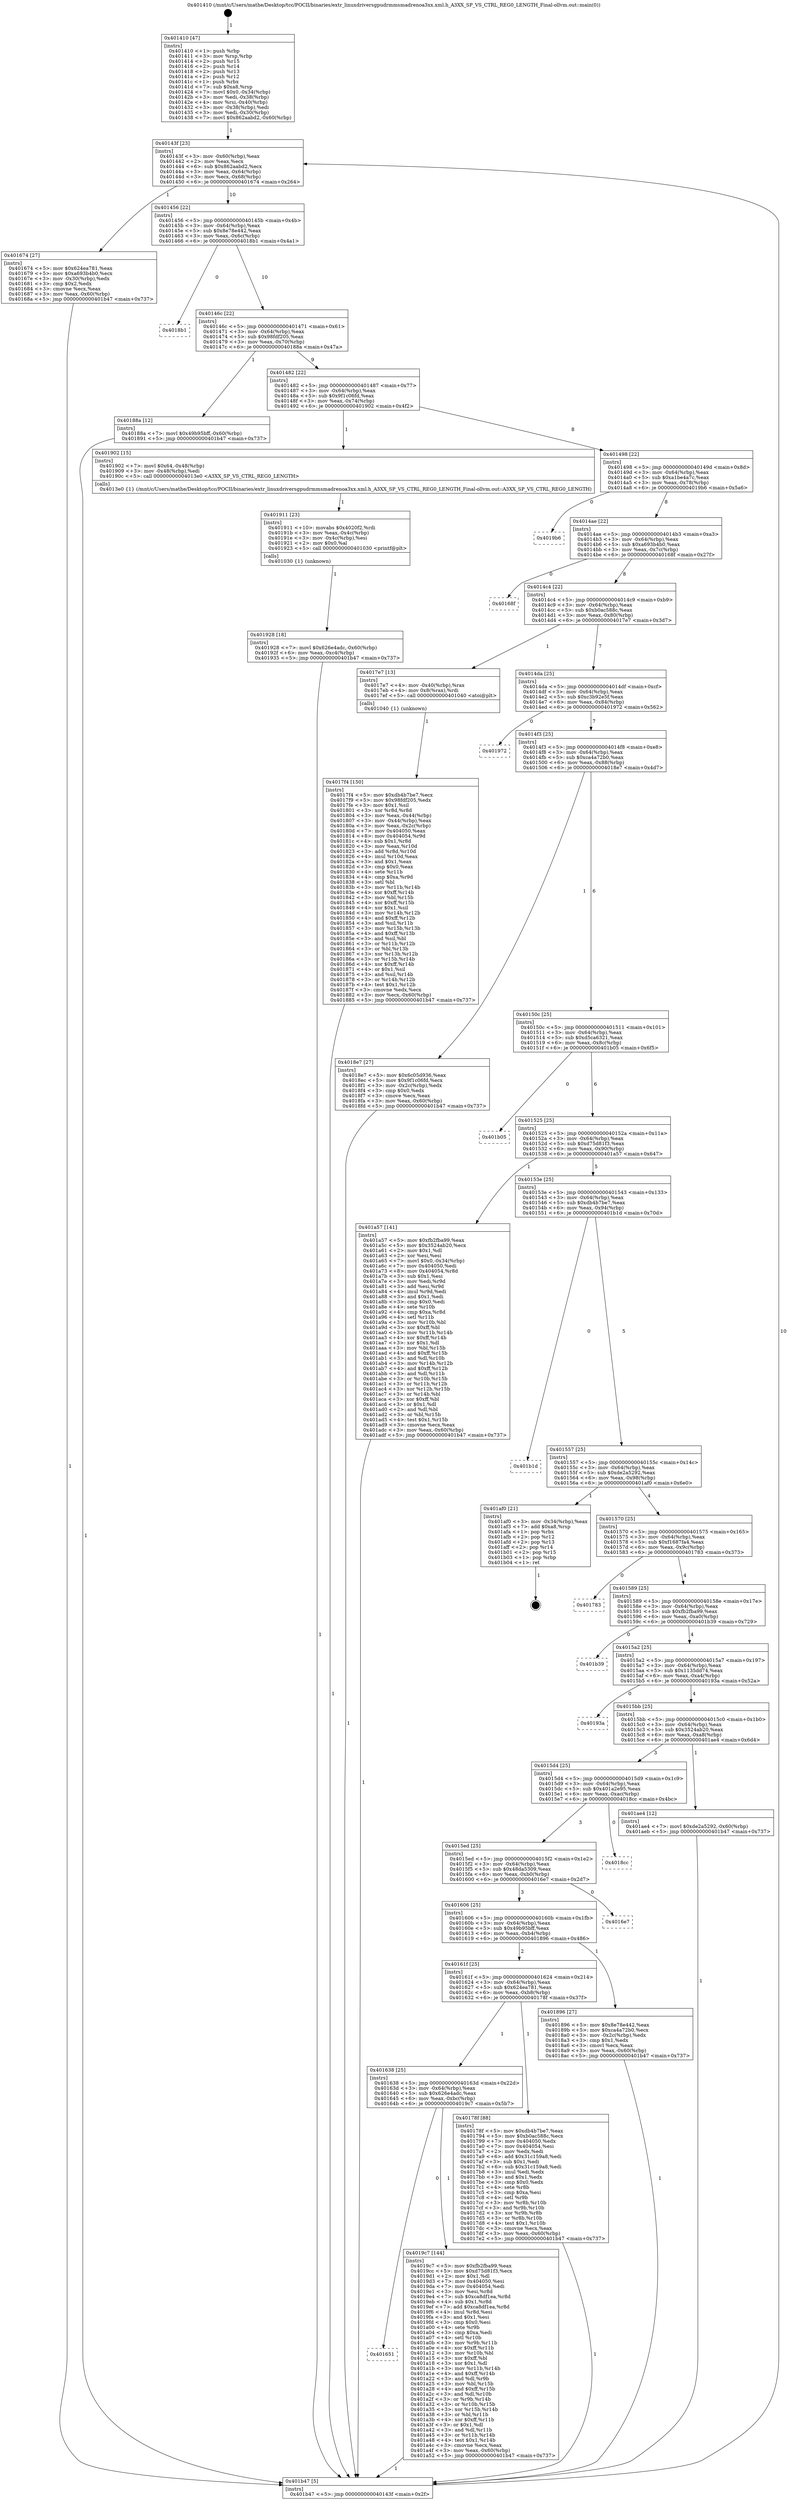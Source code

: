 digraph "0x401410" {
  label = "0x401410 (/mnt/c/Users/mathe/Desktop/tcc/POCII/binaries/extr_linuxdriversgpudrmmsmadrenoa3xx.xml.h_A3XX_SP_VS_CTRL_REG0_LENGTH_Final-ollvm.out::main(0))"
  labelloc = "t"
  node[shape=record]

  Entry [label="",width=0.3,height=0.3,shape=circle,fillcolor=black,style=filled]
  "0x40143f" [label="{
     0x40143f [23]\l
     | [instrs]\l
     &nbsp;&nbsp;0x40143f \<+3\>: mov -0x60(%rbp),%eax\l
     &nbsp;&nbsp;0x401442 \<+2\>: mov %eax,%ecx\l
     &nbsp;&nbsp;0x401444 \<+6\>: sub $0x862aabd2,%ecx\l
     &nbsp;&nbsp;0x40144a \<+3\>: mov %eax,-0x64(%rbp)\l
     &nbsp;&nbsp;0x40144d \<+3\>: mov %ecx,-0x68(%rbp)\l
     &nbsp;&nbsp;0x401450 \<+6\>: je 0000000000401674 \<main+0x264\>\l
  }"]
  "0x401674" [label="{
     0x401674 [27]\l
     | [instrs]\l
     &nbsp;&nbsp;0x401674 \<+5\>: mov $0x624ea781,%eax\l
     &nbsp;&nbsp;0x401679 \<+5\>: mov $0xa693b4b0,%ecx\l
     &nbsp;&nbsp;0x40167e \<+3\>: mov -0x30(%rbp),%edx\l
     &nbsp;&nbsp;0x401681 \<+3\>: cmp $0x2,%edx\l
     &nbsp;&nbsp;0x401684 \<+3\>: cmovne %ecx,%eax\l
     &nbsp;&nbsp;0x401687 \<+3\>: mov %eax,-0x60(%rbp)\l
     &nbsp;&nbsp;0x40168a \<+5\>: jmp 0000000000401b47 \<main+0x737\>\l
  }"]
  "0x401456" [label="{
     0x401456 [22]\l
     | [instrs]\l
     &nbsp;&nbsp;0x401456 \<+5\>: jmp 000000000040145b \<main+0x4b\>\l
     &nbsp;&nbsp;0x40145b \<+3\>: mov -0x64(%rbp),%eax\l
     &nbsp;&nbsp;0x40145e \<+5\>: sub $0x8e78e442,%eax\l
     &nbsp;&nbsp;0x401463 \<+3\>: mov %eax,-0x6c(%rbp)\l
     &nbsp;&nbsp;0x401466 \<+6\>: je 00000000004018b1 \<main+0x4a1\>\l
  }"]
  "0x401b47" [label="{
     0x401b47 [5]\l
     | [instrs]\l
     &nbsp;&nbsp;0x401b47 \<+5\>: jmp 000000000040143f \<main+0x2f\>\l
  }"]
  "0x401410" [label="{
     0x401410 [47]\l
     | [instrs]\l
     &nbsp;&nbsp;0x401410 \<+1\>: push %rbp\l
     &nbsp;&nbsp;0x401411 \<+3\>: mov %rsp,%rbp\l
     &nbsp;&nbsp;0x401414 \<+2\>: push %r15\l
     &nbsp;&nbsp;0x401416 \<+2\>: push %r14\l
     &nbsp;&nbsp;0x401418 \<+2\>: push %r13\l
     &nbsp;&nbsp;0x40141a \<+2\>: push %r12\l
     &nbsp;&nbsp;0x40141c \<+1\>: push %rbx\l
     &nbsp;&nbsp;0x40141d \<+7\>: sub $0xa8,%rsp\l
     &nbsp;&nbsp;0x401424 \<+7\>: movl $0x0,-0x34(%rbp)\l
     &nbsp;&nbsp;0x40142b \<+3\>: mov %edi,-0x38(%rbp)\l
     &nbsp;&nbsp;0x40142e \<+4\>: mov %rsi,-0x40(%rbp)\l
     &nbsp;&nbsp;0x401432 \<+3\>: mov -0x38(%rbp),%edi\l
     &nbsp;&nbsp;0x401435 \<+3\>: mov %edi,-0x30(%rbp)\l
     &nbsp;&nbsp;0x401438 \<+7\>: movl $0x862aabd2,-0x60(%rbp)\l
  }"]
  Exit [label="",width=0.3,height=0.3,shape=circle,fillcolor=black,style=filled,peripheries=2]
  "0x4018b1" [label="{
     0x4018b1\l
  }", style=dashed]
  "0x40146c" [label="{
     0x40146c [22]\l
     | [instrs]\l
     &nbsp;&nbsp;0x40146c \<+5\>: jmp 0000000000401471 \<main+0x61\>\l
     &nbsp;&nbsp;0x401471 \<+3\>: mov -0x64(%rbp),%eax\l
     &nbsp;&nbsp;0x401474 \<+5\>: sub $0x98fdf205,%eax\l
     &nbsp;&nbsp;0x401479 \<+3\>: mov %eax,-0x70(%rbp)\l
     &nbsp;&nbsp;0x40147c \<+6\>: je 000000000040188a \<main+0x47a\>\l
  }"]
  "0x401651" [label="{
     0x401651\l
  }", style=dashed]
  "0x40188a" [label="{
     0x40188a [12]\l
     | [instrs]\l
     &nbsp;&nbsp;0x40188a \<+7\>: movl $0x49b95bff,-0x60(%rbp)\l
     &nbsp;&nbsp;0x401891 \<+5\>: jmp 0000000000401b47 \<main+0x737\>\l
  }"]
  "0x401482" [label="{
     0x401482 [22]\l
     | [instrs]\l
     &nbsp;&nbsp;0x401482 \<+5\>: jmp 0000000000401487 \<main+0x77\>\l
     &nbsp;&nbsp;0x401487 \<+3\>: mov -0x64(%rbp),%eax\l
     &nbsp;&nbsp;0x40148a \<+5\>: sub $0x9f1c06fd,%eax\l
     &nbsp;&nbsp;0x40148f \<+3\>: mov %eax,-0x74(%rbp)\l
     &nbsp;&nbsp;0x401492 \<+6\>: je 0000000000401902 \<main+0x4f2\>\l
  }"]
  "0x4019c7" [label="{
     0x4019c7 [144]\l
     | [instrs]\l
     &nbsp;&nbsp;0x4019c7 \<+5\>: mov $0xfb2fba99,%eax\l
     &nbsp;&nbsp;0x4019cc \<+5\>: mov $0xd75d81f3,%ecx\l
     &nbsp;&nbsp;0x4019d1 \<+2\>: mov $0x1,%dl\l
     &nbsp;&nbsp;0x4019d3 \<+7\>: mov 0x404050,%esi\l
     &nbsp;&nbsp;0x4019da \<+7\>: mov 0x404054,%edi\l
     &nbsp;&nbsp;0x4019e1 \<+3\>: mov %esi,%r8d\l
     &nbsp;&nbsp;0x4019e4 \<+7\>: sub $0xca8df1ea,%r8d\l
     &nbsp;&nbsp;0x4019eb \<+4\>: sub $0x1,%r8d\l
     &nbsp;&nbsp;0x4019ef \<+7\>: add $0xca8df1ea,%r8d\l
     &nbsp;&nbsp;0x4019f6 \<+4\>: imul %r8d,%esi\l
     &nbsp;&nbsp;0x4019fa \<+3\>: and $0x1,%esi\l
     &nbsp;&nbsp;0x4019fd \<+3\>: cmp $0x0,%esi\l
     &nbsp;&nbsp;0x401a00 \<+4\>: sete %r9b\l
     &nbsp;&nbsp;0x401a04 \<+3\>: cmp $0xa,%edi\l
     &nbsp;&nbsp;0x401a07 \<+4\>: setl %r10b\l
     &nbsp;&nbsp;0x401a0b \<+3\>: mov %r9b,%r11b\l
     &nbsp;&nbsp;0x401a0e \<+4\>: xor $0xff,%r11b\l
     &nbsp;&nbsp;0x401a12 \<+3\>: mov %r10b,%bl\l
     &nbsp;&nbsp;0x401a15 \<+3\>: xor $0xff,%bl\l
     &nbsp;&nbsp;0x401a18 \<+3\>: xor $0x1,%dl\l
     &nbsp;&nbsp;0x401a1b \<+3\>: mov %r11b,%r14b\l
     &nbsp;&nbsp;0x401a1e \<+4\>: and $0xff,%r14b\l
     &nbsp;&nbsp;0x401a22 \<+3\>: and %dl,%r9b\l
     &nbsp;&nbsp;0x401a25 \<+3\>: mov %bl,%r15b\l
     &nbsp;&nbsp;0x401a28 \<+4\>: and $0xff,%r15b\l
     &nbsp;&nbsp;0x401a2c \<+3\>: and %dl,%r10b\l
     &nbsp;&nbsp;0x401a2f \<+3\>: or %r9b,%r14b\l
     &nbsp;&nbsp;0x401a32 \<+3\>: or %r10b,%r15b\l
     &nbsp;&nbsp;0x401a35 \<+3\>: xor %r15b,%r14b\l
     &nbsp;&nbsp;0x401a38 \<+3\>: or %bl,%r11b\l
     &nbsp;&nbsp;0x401a3b \<+4\>: xor $0xff,%r11b\l
     &nbsp;&nbsp;0x401a3f \<+3\>: or $0x1,%dl\l
     &nbsp;&nbsp;0x401a42 \<+3\>: and %dl,%r11b\l
     &nbsp;&nbsp;0x401a45 \<+3\>: or %r11b,%r14b\l
     &nbsp;&nbsp;0x401a48 \<+4\>: test $0x1,%r14b\l
     &nbsp;&nbsp;0x401a4c \<+3\>: cmovne %ecx,%eax\l
     &nbsp;&nbsp;0x401a4f \<+3\>: mov %eax,-0x60(%rbp)\l
     &nbsp;&nbsp;0x401a52 \<+5\>: jmp 0000000000401b47 \<main+0x737\>\l
  }"]
  "0x401902" [label="{
     0x401902 [15]\l
     | [instrs]\l
     &nbsp;&nbsp;0x401902 \<+7\>: movl $0x64,-0x48(%rbp)\l
     &nbsp;&nbsp;0x401909 \<+3\>: mov -0x48(%rbp),%edi\l
     &nbsp;&nbsp;0x40190c \<+5\>: call 00000000004013e0 \<A3XX_SP_VS_CTRL_REG0_LENGTH\>\l
     | [calls]\l
     &nbsp;&nbsp;0x4013e0 \{1\} (/mnt/c/Users/mathe/Desktop/tcc/POCII/binaries/extr_linuxdriversgpudrmmsmadrenoa3xx.xml.h_A3XX_SP_VS_CTRL_REG0_LENGTH_Final-ollvm.out::A3XX_SP_VS_CTRL_REG0_LENGTH)\l
  }"]
  "0x401498" [label="{
     0x401498 [22]\l
     | [instrs]\l
     &nbsp;&nbsp;0x401498 \<+5\>: jmp 000000000040149d \<main+0x8d\>\l
     &nbsp;&nbsp;0x40149d \<+3\>: mov -0x64(%rbp),%eax\l
     &nbsp;&nbsp;0x4014a0 \<+5\>: sub $0xa1be4a7c,%eax\l
     &nbsp;&nbsp;0x4014a5 \<+3\>: mov %eax,-0x78(%rbp)\l
     &nbsp;&nbsp;0x4014a8 \<+6\>: je 00000000004019b6 \<main+0x5a6\>\l
  }"]
  "0x401928" [label="{
     0x401928 [18]\l
     | [instrs]\l
     &nbsp;&nbsp;0x401928 \<+7\>: movl $0x626e4adc,-0x60(%rbp)\l
     &nbsp;&nbsp;0x40192f \<+6\>: mov %eax,-0xc4(%rbp)\l
     &nbsp;&nbsp;0x401935 \<+5\>: jmp 0000000000401b47 \<main+0x737\>\l
  }"]
  "0x4019b6" [label="{
     0x4019b6\l
  }", style=dashed]
  "0x4014ae" [label="{
     0x4014ae [22]\l
     | [instrs]\l
     &nbsp;&nbsp;0x4014ae \<+5\>: jmp 00000000004014b3 \<main+0xa3\>\l
     &nbsp;&nbsp;0x4014b3 \<+3\>: mov -0x64(%rbp),%eax\l
     &nbsp;&nbsp;0x4014b6 \<+5\>: sub $0xa693b4b0,%eax\l
     &nbsp;&nbsp;0x4014bb \<+3\>: mov %eax,-0x7c(%rbp)\l
     &nbsp;&nbsp;0x4014be \<+6\>: je 000000000040168f \<main+0x27f\>\l
  }"]
  "0x401911" [label="{
     0x401911 [23]\l
     | [instrs]\l
     &nbsp;&nbsp;0x401911 \<+10\>: movabs $0x4020f2,%rdi\l
     &nbsp;&nbsp;0x40191b \<+3\>: mov %eax,-0x4c(%rbp)\l
     &nbsp;&nbsp;0x40191e \<+3\>: mov -0x4c(%rbp),%esi\l
     &nbsp;&nbsp;0x401921 \<+2\>: mov $0x0,%al\l
     &nbsp;&nbsp;0x401923 \<+5\>: call 0000000000401030 \<printf@plt\>\l
     | [calls]\l
     &nbsp;&nbsp;0x401030 \{1\} (unknown)\l
  }"]
  "0x40168f" [label="{
     0x40168f\l
  }", style=dashed]
  "0x4014c4" [label="{
     0x4014c4 [22]\l
     | [instrs]\l
     &nbsp;&nbsp;0x4014c4 \<+5\>: jmp 00000000004014c9 \<main+0xb9\>\l
     &nbsp;&nbsp;0x4014c9 \<+3\>: mov -0x64(%rbp),%eax\l
     &nbsp;&nbsp;0x4014cc \<+5\>: sub $0xb0ac588c,%eax\l
     &nbsp;&nbsp;0x4014d1 \<+3\>: mov %eax,-0x80(%rbp)\l
     &nbsp;&nbsp;0x4014d4 \<+6\>: je 00000000004017e7 \<main+0x3d7\>\l
  }"]
  "0x4017f4" [label="{
     0x4017f4 [150]\l
     | [instrs]\l
     &nbsp;&nbsp;0x4017f4 \<+5\>: mov $0xdb4b7be7,%ecx\l
     &nbsp;&nbsp;0x4017f9 \<+5\>: mov $0x98fdf205,%edx\l
     &nbsp;&nbsp;0x4017fe \<+3\>: mov $0x1,%sil\l
     &nbsp;&nbsp;0x401801 \<+3\>: xor %r8d,%r8d\l
     &nbsp;&nbsp;0x401804 \<+3\>: mov %eax,-0x44(%rbp)\l
     &nbsp;&nbsp;0x401807 \<+3\>: mov -0x44(%rbp),%eax\l
     &nbsp;&nbsp;0x40180a \<+3\>: mov %eax,-0x2c(%rbp)\l
     &nbsp;&nbsp;0x40180d \<+7\>: mov 0x404050,%eax\l
     &nbsp;&nbsp;0x401814 \<+8\>: mov 0x404054,%r9d\l
     &nbsp;&nbsp;0x40181c \<+4\>: sub $0x1,%r8d\l
     &nbsp;&nbsp;0x401820 \<+3\>: mov %eax,%r10d\l
     &nbsp;&nbsp;0x401823 \<+3\>: add %r8d,%r10d\l
     &nbsp;&nbsp;0x401826 \<+4\>: imul %r10d,%eax\l
     &nbsp;&nbsp;0x40182a \<+3\>: and $0x1,%eax\l
     &nbsp;&nbsp;0x40182d \<+3\>: cmp $0x0,%eax\l
     &nbsp;&nbsp;0x401830 \<+4\>: sete %r11b\l
     &nbsp;&nbsp;0x401834 \<+4\>: cmp $0xa,%r9d\l
     &nbsp;&nbsp;0x401838 \<+3\>: setl %bl\l
     &nbsp;&nbsp;0x40183b \<+3\>: mov %r11b,%r14b\l
     &nbsp;&nbsp;0x40183e \<+4\>: xor $0xff,%r14b\l
     &nbsp;&nbsp;0x401842 \<+3\>: mov %bl,%r15b\l
     &nbsp;&nbsp;0x401845 \<+4\>: xor $0xff,%r15b\l
     &nbsp;&nbsp;0x401849 \<+4\>: xor $0x1,%sil\l
     &nbsp;&nbsp;0x40184d \<+3\>: mov %r14b,%r12b\l
     &nbsp;&nbsp;0x401850 \<+4\>: and $0xff,%r12b\l
     &nbsp;&nbsp;0x401854 \<+3\>: and %sil,%r11b\l
     &nbsp;&nbsp;0x401857 \<+3\>: mov %r15b,%r13b\l
     &nbsp;&nbsp;0x40185a \<+4\>: and $0xff,%r13b\l
     &nbsp;&nbsp;0x40185e \<+3\>: and %sil,%bl\l
     &nbsp;&nbsp;0x401861 \<+3\>: or %r11b,%r12b\l
     &nbsp;&nbsp;0x401864 \<+3\>: or %bl,%r13b\l
     &nbsp;&nbsp;0x401867 \<+3\>: xor %r13b,%r12b\l
     &nbsp;&nbsp;0x40186a \<+3\>: or %r15b,%r14b\l
     &nbsp;&nbsp;0x40186d \<+4\>: xor $0xff,%r14b\l
     &nbsp;&nbsp;0x401871 \<+4\>: or $0x1,%sil\l
     &nbsp;&nbsp;0x401875 \<+3\>: and %sil,%r14b\l
     &nbsp;&nbsp;0x401878 \<+3\>: or %r14b,%r12b\l
     &nbsp;&nbsp;0x40187b \<+4\>: test $0x1,%r12b\l
     &nbsp;&nbsp;0x40187f \<+3\>: cmovne %edx,%ecx\l
     &nbsp;&nbsp;0x401882 \<+3\>: mov %ecx,-0x60(%rbp)\l
     &nbsp;&nbsp;0x401885 \<+5\>: jmp 0000000000401b47 \<main+0x737\>\l
  }"]
  "0x4017e7" [label="{
     0x4017e7 [13]\l
     | [instrs]\l
     &nbsp;&nbsp;0x4017e7 \<+4\>: mov -0x40(%rbp),%rax\l
     &nbsp;&nbsp;0x4017eb \<+4\>: mov 0x8(%rax),%rdi\l
     &nbsp;&nbsp;0x4017ef \<+5\>: call 0000000000401040 \<atoi@plt\>\l
     | [calls]\l
     &nbsp;&nbsp;0x401040 \{1\} (unknown)\l
  }"]
  "0x4014da" [label="{
     0x4014da [25]\l
     | [instrs]\l
     &nbsp;&nbsp;0x4014da \<+5\>: jmp 00000000004014df \<main+0xcf\>\l
     &nbsp;&nbsp;0x4014df \<+3\>: mov -0x64(%rbp),%eax\l
     &nbsp;&nbsp;0x4014e2 \<+5\>: sub $0xc3b92e5f,%eax\l
     &nbsp;&nbsp;0x4014e7 \<+6\>: mov %eax,-0x84(%rbp)\l
     &nbsp;&nbsp;0x4014ed \<+6\>: je 0000000000401972 \<main+0x562\>\l
  }"]
  "0x401638" [label="{
     0x401638 [25]\l
     | [instrs]\l
     &nbsp;&nbsp;0x401638 \<+5\>: jmp 000000000040163d \<main+0x22d\>\l
     &nbsp;&nbsp;0x40163d \<+3\>: mov -0x64(%rbp),%eax\l
     &nbsp;&nbsp;0x401640 \<+5\>: sub $0x626e4adc,%eax\l
     &nbsp;&nbsp;0x401645 \<+6\>: mov %eax,-0xbc(%rbp)\l
     &nbsp;&nbsp;0x40164b \<+6\>: je 00000000004019c7 \<main+0x5b7\>\l
  }"]
  "0x401972" [label="{
     0x401972\l
  }", style=dashed]
  "0x4014f3" [label="{
     0x4014f3 [25]\l
     | [instrs]\l
     &nbsp;&nbsp;0x4014f3 \<+5\>: jmp 00000000004014f8 \<main+0xe8\>\l
     &nbsp;&nbsp;0x4014f8 \<+3\>: mov -0x64(%rbp),%eax\l
     &nbsp;&nbsp;0x4014fb \<+5\>: sub $0xca4a72b0,%eax\l
     &nbsp;&nbsp;0x401500 \<+6\>: mov %eax,-0x88(%rbp)\l
     &nbsp;&nbsp;0x401506 \<+6\>: je 00000000004018e7 \<main+0x4d7\>\l
  }"]
  "0x40178f" [label="{
     0x40178f [88]\l
     | [instrs]\l
     &nbsp;&nbsp;0x40178f \<+5\>: mov $0xdb4b7be7,%eax\l
     &nbsp;&nbsp;0x401794 \<+5\>: mov $0xb0ac588c,%ecx\l
     &nbsp;&nbsp;0x401799 \<+7\>: mov 0x404050,%edx\l
     &nbsp;&nbsp;0x4017a0 \<+7\>: mov 0x404054,%esi\l
     &nbsp;&nbsp;0x4017a7 \<+2\>: mov %edx,%edi\l
     &nbsp;&nbsp;0x4017a9 \<+6\>: add $0x31c159a8,%edi\l
     &nbsp;&nbsp;0x4017af \<+3\>: sub $0x1,%edi\l
     &nbsp;&nbsp;0x4017b2 \<+6\>: sub $0x31c159a8,%edi\l
     &nbsp;&nbsp;0x4017b8 \<+3\>: imul %edi,%edx\l
     &nbsp;&nbsp;0x4017bb \<+3\>: and $0x1,%edx\l
     &nbsp;&nbsp;0x4017be \<+3\>: cmp $0x0,%edx\l
     &nbsp;&nbsp;0x4017c1 \<+4\>: sete %r8b\l
     &nbsp;&nbsp;0x4017c5 \<+3\>: cmp $0xa,%esi\l
     &nbsp;&nbsp;0x4017c8 \<+4\>: setl %r9b\l
     &nbsp;&nbsp;0x4017cc \<+3\>: mov %r8b,%r10b\l
     &nbsp;&nbsp;0x4017cf \<+3\>: and %r9b,%r10b\l
     &nbsp;&nbsp;0x4017d2 \<+3\>: xor %r9b,%r8b\l
     &nbsp;&nbsp;0x4017d5 \<+3\>: or %r8b,%r10b\l
     &nbsp;&nbsp;0x4017d8 \<+4\>: test $0x1,%r10b\l
     &nbsp;&nbsp;0x4017dc \<+3\>: cmovne %ecx,%eax\l
     &nbsp;&nbsp;0x4017df \<+3\>: mov %eax,-0x60(%rbp)\l
     &nbsp;&nbsp;0x4017e2 \<+5\>: jmp 0000000000401b47 \<main+0x737\>\l
  }"]
  "0x4018e7" [label="{
     0x4018e7 [27]\l
     | [instrs]\l
     &nbsp;&nbsp;0x4018e7 \<+5\>: mov $0x6c05d936,%eax\l
     &nbsp;&nbsp;0x4018ec \<+5\>: mov $0x9f1c06fd,%ecx\l
     &nbsp;&nbsp;0x4018f1 \<+3\>: mov -0x2c(%rbp),%edx\l
     &nbsp;&nbsp;0x4018f4 \<+3\>: cmp $0x0,%edx\l
     &nbsp;&nbsp;0x4018f7 \<+3\>: cmove %ecx,%eax\l
     &nbsp;&nbsp;0x4018fa \<+3\>: mov %eax,-0x60(%rbp)\l
     &nbsp;&nbsp;0x4018fd \<+5\>: jmp 0000000000401b47 \<main+0x737\>\l
  }"]
  "0x40150c" [label="{
     0x40150c [25]\l
     | [instrs]\l
     &nbsp;&nbsp;0x40150c \<+5\>: jmp 0000000000401511 \<main+0x101\>\l
     &nbsp;&nbsp;0x401511 \<+3\>: mov -0x64(%rbp),%eax\l
     &nbsp;&nbsp;0x401514 \<+5\>: sub $0xd5ca6321,%eax\l
     &nbsp;&nbsp;0x401519 \<+6\>: mov %eax,-0x8c(%rbp)\l
     &nbsp;&nbsp;0x40151f \<+6\>: je 0000000000401b05 \<main+0x6f5\>\l
  }"]
  "0x40161f" [label="{
     0x40161f [25]\l
     | [instrs]\l
     &nbsp;&nbsp;0x40161f \<+5\>: jmp 0000000000401624 \<main+0x214\>\l
     &nbsp;&nbsp;0x401624 \<+3\>: mov -0x64(%rbp),%eax\l
     &nbsp;&nbsp;0x401627 \<+5\>: sub $0x624ea781,%eax\l
     &nbsp;&nbsp;0x40162c \<+6\>: mov %eax,-0xb8(%rbp)\l
     &nbsp;&nbsp;0x401632 \<+6\>: je 000000000040178f \<main+0x37f\>\l
  }"]
  "0x401b05" [label="{
     0x401b05\l
  }", style=dashed]
  "0x401525" [label="{
     0x401525 [25]\l
     | [instrs]\l
     &nbsp;&nbsp;0x401525 \<+5\>: jmp 000000000040152a \<main+0x11a\>\l
     &nbsp;&nbsp;0x40152a \<+3\>: mov -0x64(%rbp),%eax\l
     &nbsp;&nbsp;0x40152d \<+5\>: sub $0xd75d81f3,%eax\l
     &nbsp;&nbsp;0x401532 \<+6\>: mov %eax,-0x90(%rbp)\l
     &nbsp;&nbsp;0x401538 \<+6\>: je 0000000000401a57 \<main+0x647\>\l
  }"]
  "0x401896" [label="{
     0x401896 [27]\l
     | [instrs]\l
     &nbsp;&nbsp;0x401896 \<+5\>: mov $0x8e78e442,%eax\l
     &nbsp;&nbsp;0x40189b \<+5\>: mov $0xca4a72b0,%ecx\l
     &nbsp;&nbsp;0x4018a0 \<+3\>: mov -0x2c(%rbp),%edx\l
     &nbsp;&nbsp;0x4018a3 \<+3\>: cmp $0x1,%edx\l
     &nbsp;&nbsp;0x4018a6 \<+3\>: cmovl %ecx,%eax\l
     &nbsp;&nbsp;0x4018a9 \<+3\>: mov %eax,-0x60(%rbp)\l
     &nbsp;&nbsp;0x4018ac \<+5\>: jmp 0000000000401b47 \<main+0x737\>\l
  }"]
  "0x401a57" [label="{
     0x401a57 [141]\l
     | [instrs]\l
     &nbsp;&nbsp;0x401a57 \<+5\>: mov $0xfb2fba99,%eax\l
     &nbsp;&nbsp;0x401a5c \<+5\>: mov $0x3524ab20,%ecx\l
     &nbsp;&nbsp;0x401a61 \<+2\>: mov $0x1,%dl\l
     &nbsp;&nbsp;0x401a63 \<+2\>: xor %esi,%esi\l
     &nbsp;&nbsp;0x401a65 \<+7\>: movl $0x0,-0x34(%rbp)\l
     &nbsp;&nbsp;0x401a6c \<+7\>: mov 0x404050,%edi\l
     &nbsp;&nbsp;0x401a73 \<+8\>: mov 0x404054,%r8d\l
     &nbsp;&nbsp;0x401a7b \<+3\>: sub $0x1,%esi\l
     &nbsp;&nbsp;0x401a7e \<+3\>: mov %edi,%r9d\l
     &nbsp;&nbsp;0x401a81 \<+3\>: add %esi,%r9d\l
     &nbsp;&nbsp;0x401a84 \<+4\>: imul %r9d,%edi\l
     &nbsp;&nbsp;0x401a88 \<+3\>: and $0x1,%edi\l
     &nbsp;&nbsp;0x401a8b \<+3\>: cmp $0x0,%edi\l
     &nbsp;&nbsp;0x401a8e \<+4\>: sete %r10b\l
     &nbsp;&nbsp;0x401a92 \<+4\>: cmp $0xa,%r8d\l
     &nbsp;&nbsp;0x401a96 \<+4\>: setl %r11b\l
     &nbsp;&nbsp;0x401a9a \<+3\>: mov %r10b,%bl\l
     &nbsp;&nbsp;0x401a9d \<+3\>: xor $0xff,%bl\l
     &nbsp;&nbsp;0x401aa0 \<+3\>: mov %r11b,%r14b\l
     &nbsp;&nbsp;0x401aa3 \<+4\>: xor $0xff,%r14b\l
     &nbsp;&nbsp;0x401aa7 \<+3\>: xor $0x1,%dl\l
     &nbsp;&nbsp;0x401aaa \<+3\>: mov %bl,%r15b\l
     &nbsp;&nbsp;0x401aad \<+4\>: and $0xff,%r15b\l
     &nbsp;&nbsp;0x401ab1 \<+3\>: and %dl,%r10b\l
     &nbsp;&nbsp;0x401ab4 \<+3\>: mov %r14b,%r12b\l
     &nbsp;&nbsp;0x401ab7 \<+4\>: and $0xff,%r12b\l
     &nbsp;&nbsp;0x401abb \<+3\>: and %dl,%r11b\l
     &nbsp;&nbsp;0x401abe \<+3\>: or %r10b,%r15b\l
     &nbsp;&nbsp;0x401ac1 \<+3\>: or %r11b,%r12b\l
     &nbsp;&nbsp;0x401ac4 \<+3\>: xor %r12b,%r15b\l
     &nbsp;&nbsp;0x401ac7 \<+3\>: or %r14b,%bl\l
     &nbsp;&nbsp;0x401aca \<+3\>: xor $0xff,%bl\l
     &nbsp;&nbsp;0x401acd \<+3\>: or $0x1,%dl\l
     &nbsp;&nbsp;0x401ad0 \<+2\>: and %dl,%bl\l
     &nbsp;&nbsp;0x401ad2 \<+3\>: or %bl,%r15b\l
     &nbsp;&nbsp;0x401ad5 \<+4\>: test $0x1,%r15b\l
     &nbsp;&nbsp;0x401ad9 \<+3\>: cmovne %ecx,%eax\l
     &nbsp;&nbsp;0x401adc \<+3\>: mov %eax,-0x60(%rbp)\l
     &nbsp;&nbsp;0x401adf \<+5\>: jmp 0000000000401b47 \<main+0x737\>\l
  }"]
  "0x40153e" [label="{
     0x40153e [25]\l
     | [instrs]\l
     &nbsp;&nbsp;0x40153e \<+5\>: jmp 0000000000401543 \<main+0x133\>\l
     &nbsp;&nbsp;0x401543 \<+3\>: mov -0x64(%rbp),%eax\l
     &nbsp;&nbsp;0x401546 \<+5\>: sub $0xdb4b7be7,%eax\l
     &nbsp;&nbsp;0x40154b \<+6\>: mov %eax,-0x94(%rbp)\l
     &nbsp;&nbsp;0x401551 \<+6\>: je 0000000000401b1d \<main+0x70d\>\l
  }"]
  "0x401606" [label="{
     0x401606 [25]\l
     | [instrs]\l
     &nbsp;&nbsp;0x401606 \<+5\>: jmp 000000000040160b \<main+0x1fb\>\l
     &nbsp;&nbsp;0x40160b \<+3\>: mov -0x64(%rbp),%eax\l
     &nbsp;&nbsp;0x40160e \<+5\>: sub $0x49b95bff,%eax\l
     &nbsp;&nbsp;0x401613 \<+6\>: mov %eax,-0xb4(%rbp)\l
     &nbsp;&nbsp;0x401619 \<+6\>: je 0000000000401896 \<main+0x486\>\l
  }"]
  "0x401b1d" [label="{
     0x401b1d\l
  }", style=dashed]
  "0x401557" [label="{
     0x401557 [25]\l
     | [instrs]\l
     &nbsp;&nbsp;0x401557 \<+5\>: jmp 000000000040155c \<main+0x14c\>\l
     &nbsp;&nbsp;0x40155c \<+3\>: mov -0x64(%rbp),%eax\l
     &nbsp;&nbsp;0x40155f \<+5\>: sub $0xde2a5292,%eax\l
     &nbsp;&nbsp;0x401564 \<+6\>: mov %eax,-0x98(%rbp)\l
     &nbsp;&nbsp;0x40156a \<+6\>: je 0000000000401af0 \<main+0x6e0\>\l
  }"]
  "0x4016e7" [label="{
     0x4016e7\l
  }", style=dashed]
  "0x401af0" [label="{
     0x401af0 [21]\l
     | [instrs]\l
     &nbsp;&nbsp;0x401af0 \<+3\>: mov -0x34(%rbp),%eax\l
     &nbsp;&nbsp;0x401af3 \<+7\>: add $0xa8,%rsp\l
     &nbsp;&nbsp;0x401afa \<+1\>: pop %rbx\l
     &nbsp;&nbsp;0x401afb \<+2\>: pop %r12\l
     &nbsp;&nbsp;0x401afd \<+2\>: pop %r13\l
     &nbsp;&nbsp;0x401aff \<+2\>: pop %r14\l
     &nbsp;&nbsp;0x401b01 \<+2\>: pop %r15\l
     &nbsp;&nbsp;0x401b03 \<+1\>: pop %rbp\l
     &nbsp;&nbsp;0x401b04 \<+1\>: ret\l
  }"]
  "0x401570" [label="{
     0x401570 [25]\l
     | [instrs]\l
     &nbsp;&nbsp;0x401570 \<+5\>: jmp 0000000000401575 \<main+0x165\>\l
     &nbsp;&nbsp;0x401575 \<+3\>: mov -0x64(%rbp),%eax\l
     &nbsp;&nbsp;0x401578 \<+5\>: sub $0xf1687fa4,%eax\l
     &nbsp;&nbsp;0x40157d \<+6\>: mov %eax,-0x9c(%rbp)\l
     &nbsp;&nbsp;0x401583 \<+6\>: je 0000000000401783 \<main+0x373\>\l
  }"]
  "0x4015ed" [label="{
     0x4015ed [25]\l
     | [instrs]\l
     &nbsp;&nbsp;0x4015ed \<+5\>: jmp 00000000004015f2 \<main+0x1e2\>\l
     &nbsp;&nbsp;0x4015f2 \<+3\>: mov -0x64(%rbp),%eax\l
     &nbsp;&nbsp;0x4015f5 \<+5\>: sub $0x48da5309,%eax\l
     &nbsp;&nbsp;0x4015fa \<+6\>: mov %eax,-0xb0(%rbp)\l
     &nbsp;&nbsp;0x401600 \<+6\>: je 00000000004016e7 \<main+0x2d7\>\l
  }"]
  "0x401783" [label="{
     0x401783\l
  }", style=dashed]
  "0x401589" [label="{
     0x401589 [25]\l
     | [instrs]\l
     &nbsp;&nbsp;0x401589 \<+5\>: jmp 000000000040158e \<main+0x17e\>\l
     &nbsp;&nbsp;0x40158e \<+3\>: mov -0x64(%rbp),%eax\l
     &nbsp;&nbsp;0x401591 \<+5\>: sub $0xfb2fba99,%eax\l
     &nbsp;&nbsp;0x401596 \<+6\>: mov %eax,-0xa0(%rbp)\l
     &nbsp;&nbsp;0x40159c \<+6\>: je 0000000000401b39 \<main+0x729\>\l
  }"]
  "0x4018cc" [label="{
     0x4018cc\l
  }", style=dashed]
  "0x401b39" [label="{
     0x401b39\l
  }", style=dashed]
  "0x4015a2" [label="{
     0x4015a2 [25]\l
     | [instrs]\l
     &nbsp;&nbsp;0x4015a2 \<+5\>: jmp 00000000004015a7 \<main+0x197\>\l
     &nbsp;&nbsp;0x4015a7 \<+3\>: mov -0x64(%rbp),%eax\l
     &nbsp;&nbsp;0x4015aa \<+5\>: sub $0x1135dd74,%eax\l
     &nbsp;&nbsp;0x4015af \<+6\>: mov %eax,-0xa4(%rbp)\l
     &nbsp;&nbsp;0x4015b5 \<+6\>: je 000000000040193a \<main+0x52a\>\l
  }"]
  "0x4015d4" [label="{
     0x4015d4 [25]\l
     | [instrs]\l
     &nbsp;&nbsp;0x4015d4 \<+5\>: jmp 00000000004015d9 \<main+0x1c9\>\l
     &nbsp;&nbsp;0x4015d9 \<+3\>: mov -0x64(%rbp),%eax\l
     &nbsp;&nbsp;0x4015dc \<+5\>: sub $0x401a2e95,%eax\l
     &nbsp;&nbsp;0x4015e1 \<+6\>: mov %eax,-0xac(%rbp)\l
     &nbsp;&nbsp;0x4015e7 \<+6\>: je 00000000004018cc \<main+0x4bc\>\l
  }"]
  "0x40193a" [label="{
     0x40193a\l
  }", style=dashed]
  "0x4015bb" [label="{
     0x4015bb [25]\l
     | [instrs]\l
     &nbsp;&nbsp;0x4015bb \<+5\>: jmp 00000000004015c0 \<main+0x1b0\>\l
     &nbsp;&nbsp;0x4015c0 \<+3\>: mov -0x64(%rbp),%eax\l
     &nbsp;&nbsp;0x4015c3 \<+5\>: sub $0x3524ab20,%eax\l
     &nbsp;&nbsp;0x4015c8 \<+6\>: mov %eax,-0xa8(%rbp)\l
     &nbsp;&nbsp;0x4015ce \<+6\>: je 0000000000401ae4 \<main+0x6d4\>\l
  }"]
  "0x401ae4" [label="{
     0x401ae4 [12]\l
     | [instrs]\l
     &nbsp;&nbsp;0x401ae4 \<+7\>: movl $0xde2a5292,-0x60(%rbp)\l
     &nbsp;&nbsp;0x401aeb \<+5\>: jmp 0000000000401b47 \<main+0x737\>\l
  }"]
  Entry -> "0x401410" [label=" 1"]
  "0x40143f" -> "0x401674" [label=" 1"]
  "0x40143f" -> "0x401456" [label=" 10"]
  "0x401674" -> "0x401b47" [label=" 1"]
  "0x401410" -> "0x40143f" [label=" 1"]
  "0x401b47" -> "0x40143f" [label=" 10"]
  "0x401af0" -> Exit [label=" 1"]
  "0x401456" -> "0x4018b1" [label=" 0"]
  "0x401456" -> "0x40146c" [label=" 10"]
  "0x401ae4" -> "0x401b47" [label=" 1"]
  "0x40146c" -> "0x40188a" [label=" 1"]
  "0x40146c" -> "0x401482" [label=" 9"]
  "0x401a57" -> "0x401b47" [label=" 1"]
  "0x401482" -> "0x401902" [label=" 1"]
  "0x401482" -> "0x401498" [label=" 8"]
  "0x4019c7" -> "0x401b47" [label=" 1"]
  "0x401498" -> "0x4019b6" [label=" 0"]
  "0x401498" -> "0x4014ae" [label=" 8"]
  "0x401638" -> "0x4019c7" [label=" 1"]
  "0x4014ae" -> "0x40168f" [label=" 0"]
  "0x4014ae" -> "0x4014c4" [label=" 8"]
  "0x401638" -> "0x401651" [label=" 0"]
  "0x4014c4" -> "0x4017e7" [label=" 1"]
  "0x4014c4" -> "0x4014da" [label=" 7"]
  "0x401928" -> "0x401b47" [label=" 1"]
  "0x4014da" -> "0x401972" [label=" 0"]
  "0x4014da" -> "0x4014f3" [label=" 7"]
  "0x401911" -> "0x401928" [label=" 1"]
  "0x4014f3" -> "0x4018e7" [label=" 1"]
  "0x4014f3" -> "0x40150c" [label=" 6"]
  "0x401902" -> "0x401911" [label=" 1"]
  "0x40150c" -> "0x401b05" [label=" 0"]
  "0x40150c" -> "0x401525" [label=" 6"]
  "0x401896" -> "0x401b47" [label=" 1"]
  "0x401525" -> "0x401a57" [label=" 1"]
  "0x401525" -> "0x40153e" [label=" 5"]
  "0x40188a" -> "0x401b47" [label=" 1"]
  "0x40153e" -> "0x401b1d" [label=" 0"]
  "0x40153e" -> "0x401557" [label=" 5"]
  "0x4017e7" -> "0x4017f4" [label=" 1"]
  "0x401557" -> "0x401af0" [label=" 1"]
  "0x401557" -> "0x401570" [label=" 4"]
  "0x40178f" -> "0x401b47" [label=" 1"]
  "0x401570" -> "0x401783" [label=" 0"]
  "0x401570" -> "0x401589" [label=" 4"]
  "0x40161f" -> "0x40178f" [label=" 1"]
  "0x401589" -> "0x401b39" [label=" 0"]
  "0x401589" -> "0x4015a2" [label=" 4"]
  "0x4018e7" -> "0x401b47" [label=" 1"]
  "0x4015a2" -> "0x40193a" [label=" 0"]
  "0x4015a2" -> "0x4015bb" [label=" 4"]
  "0x401606" -> "0x401896" [label=" 1"]
  "0x4015bb" -> "0x401ae4" [label=" 1"]
  "0x4015bb" -> "0x4015d4" [label=" 3"]
  "0x401606" -> "0x40161f" [label=" 2"]
  "0x4015d4" -> "0x4018cc" [label=" 0"]
  "0x4015d4" -> "0x4015ed" [label=" 3"]
  "0x40161f" -> "0x401638" [label=" 1"]
  "0x4015ed" -> "0x4016e7" [label=" 0"]
  "0x4015ed" -> "0x401606" [label=" 3"]
  "0x4017f4" -> "0x401b47" [label=" 1"]
}
